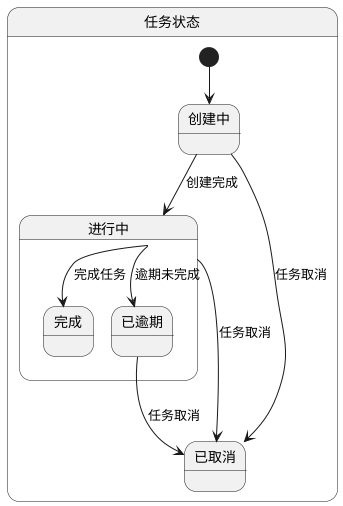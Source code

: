 @startuml



state 任务状态 {
  [*] --> 创建中
  创建中 --> 进行中 : 创建完成
  创建中 --> 已取消 : 任务取消
}

state 进行中 {

  进行中 --> 完成 : 完成任务
  进行中 --> 已逾期 : 逾期未完成
  进行中 --> 已取消 : 任务取消
}

state 已逾期 {
  已逾期 --> 已取消 : 任务取消
}

state 已取消 {

}

state 完成 {

}


@enduml
